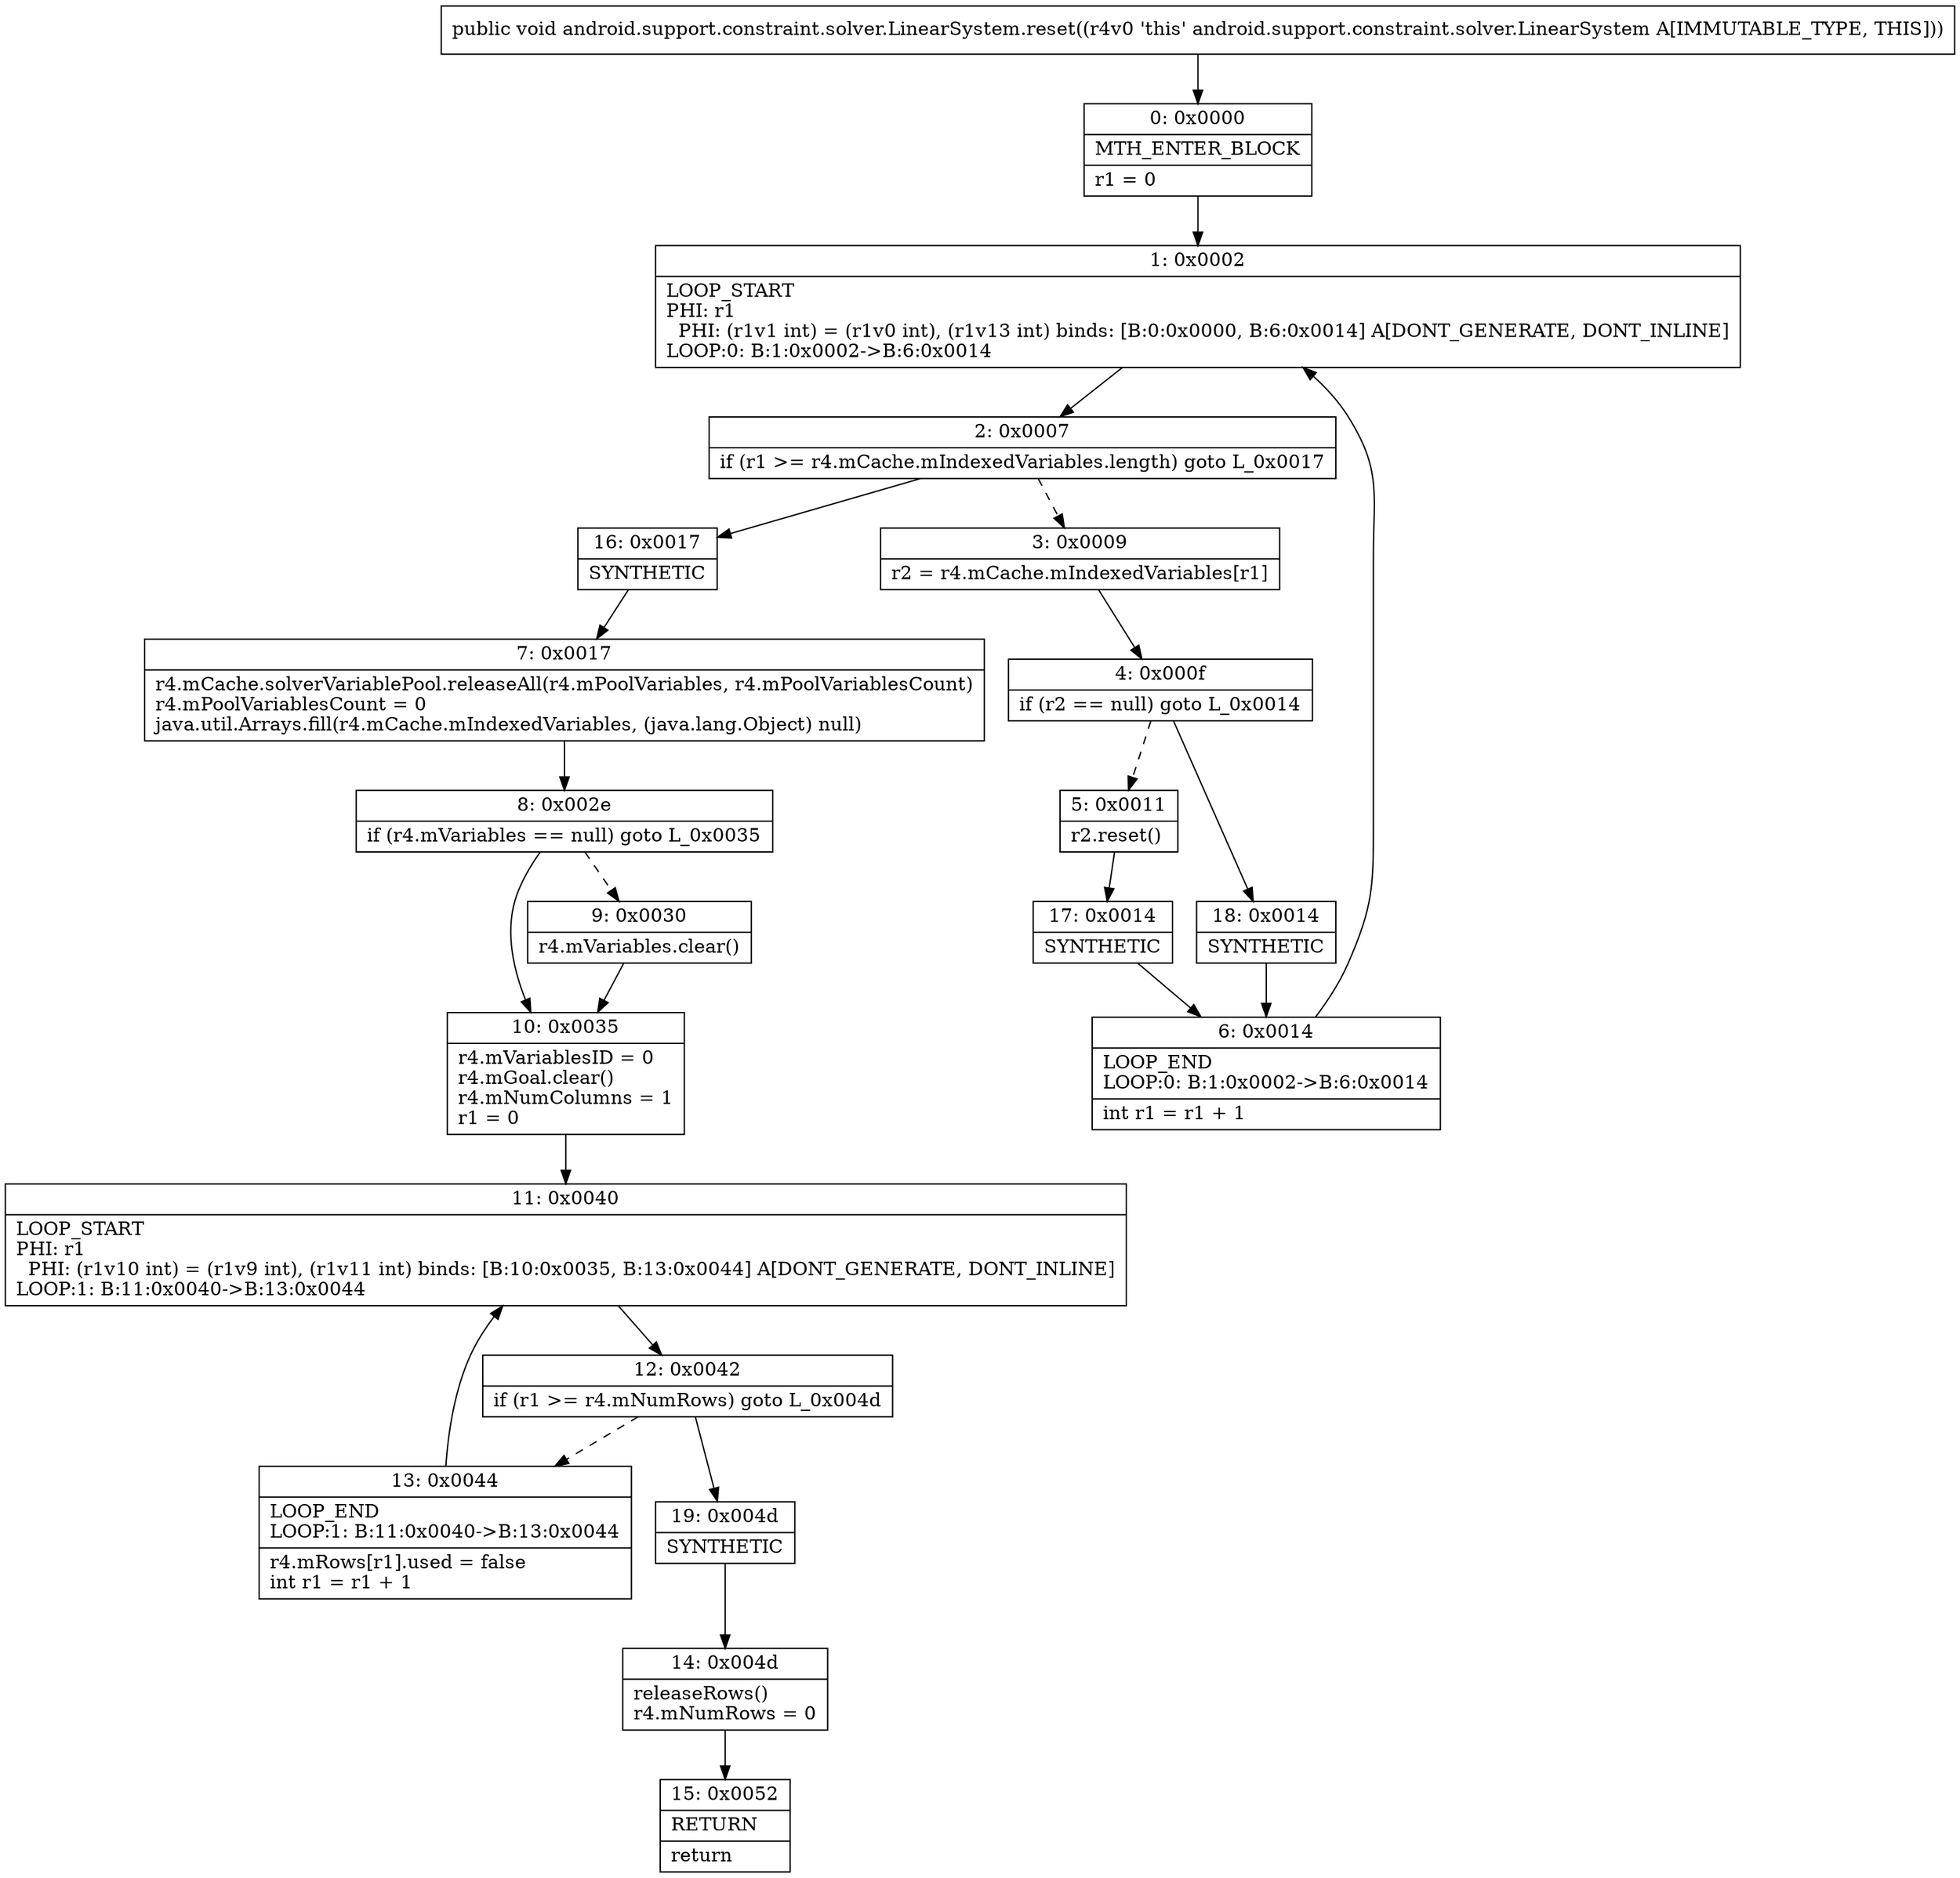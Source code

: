 digraph "CFG forandroid.support.constraint.solver.LinearSystem.reset()V" {
Node_0 [shape=record,label="{0\:\ 0x0000|MTH_ENTER_BLOCK\l|r1 = 0\l}"];
Node_1 [shape=record,label="{1\:\ 0x0002|LOOP_START\lPHI: r1 \l  PHI: (r1v1 int) = (r1v0 int), (r1v13 int) binds: [B:0:0x0000, B:6:0x0014] A[DONT_GENERATE, DONT_INLINE]\lLOOP:0: B:1:0x0002\-\>B:6:0x0014\l}"];
Node_2 [shape=record,label="{2\:\ 0x0007|if (r1 \>= r4.mCache.mIndexedVariables.length) goto L_0x0017\l}"];
Node_3 [shape=record,label="{3\:\ 0x0009|r2 = r4.mCache.mIndexedVariables[r1]\l}"];
Node_4 [shape=record,label="{4\:\ 0x000f|if (r2 == null) goto L_0x0014\l}"];
Node_5 [shape=record,label="{5\:\ 0x0011|r2.reset()\l}"];
Node_6 [shape=record,label="{6\:\ 0x0014|LOOP_END\lLOOP:0: B:1:0x0002\-\>B:6:0x0014\l|int r1 = r1 + 1\l}"];
Node_7 [shape=record,label="{7\:\ 0x0017|r4.mCache.solverVariablePool.releaseAll(r4.mPoolVariables, r4.mPoolVariablesCount)\lr4.mPoolVariablesCount = 0\ljava.util.Arrays.fill(r4.mCache.mIndexedVariables, (java.lang.Object) null)\l}"];
Node_8 [shape=record,label="{8\:\ 0x002e|if (r4.mVariables == null) goto L_0x0035\l}"];
Node_9 [shape=record,label="{9\:\ 0x0030|r4.mVariables.clear()\l}"];
Node_10 [shape=record,label="{10\:\ 0x0035|r4.mVariablesID = 0\lr4.mGoal.clear()\lr4.mNumColumns = 1\lr1 = 0\l}"];
Node_11 [shape=record,label="{11\:\ 0x0040|LOOP_START\lPHI: r1 \l  PHI: (r1v10 int) = (r1v9 int), (r1v11 int) binds: [B:10:0x0035, B:13:0x0044] A[DONT_GENERATE, DONT_INLINE]\lLOOP:1: B:11:0x0040\-\>B:13:0x0044\l}"];
Node_12 [shape=record,label="{12\:\ 0x0042|if (r1 \>= r4.mNumRows) goto L_0x004d\l}"];
Node_13 [shape=record,label="{13\:\ 0x0044|LOOP_END\lLOOP:1: B:11:0x0040\-\>B:13:0x0044\l|r4.mRows[r1].used = false\lint r1 = r1 + 1\l}"];
Node_14 [shape=record,label="{14\:\ 0x004d|releaseRows()\lr4.mNumRows = 0\l}"];
Node_15 [shape=record,label="{15\:\ 0x0052|RETURN\l|return\l}"];
Node_16 [shape=record,label="{16\:\ 0x0017|SYNTHETIC\l}"];
Node_17 [shape=record,label="{17\:\ 0x0014|SYNTHETIC\l}"];
Node_18 [shape=record,label="{18\:\ 0x0014|SYNTHETIC\l}"];
Node_19 [shape=record,label="{19\:\ 0x004d|SYNTHETIC\l}"];
MethodNode[shape=record,label="{public void android.support.constraint.solver.LinearSystem.reset((r4v0 'this' android.support.constraint.solver.LinearSystem A[IMMUTABLE_TYPE, THIS])) }"];
MethodNode -> Node_0;
Node_0 -> Node_1;
Node_1 -> Node_2;
Node_2 -> Node_3[style=dashed];
Node_2 -> Node_16;
Node_3 -> Node_4;
Node_4 -> Node_5[style=dashed];
Node_4 -> Node_18;
Node_5 -> Node_17;
Node_6 -> Node_1;
Node_7 -> Node_8;
Node_8 -> Node_9[style=dashed];
Node_8 -> Node_10;
Node_9 -> Node_10;
Node_10 -> Node_11;
Node_11 -> Node_12;
Node_12 -> Node_13[style=dashed];
Node_12 -> Node_19;
Node_13 -> Node_11;
Node_14 -> Node_15;
Node_16 -> Node_7;
Node_17 -> Node_6;
Node_18 -> Node_6;
Node_19 -> Node_14;
}

